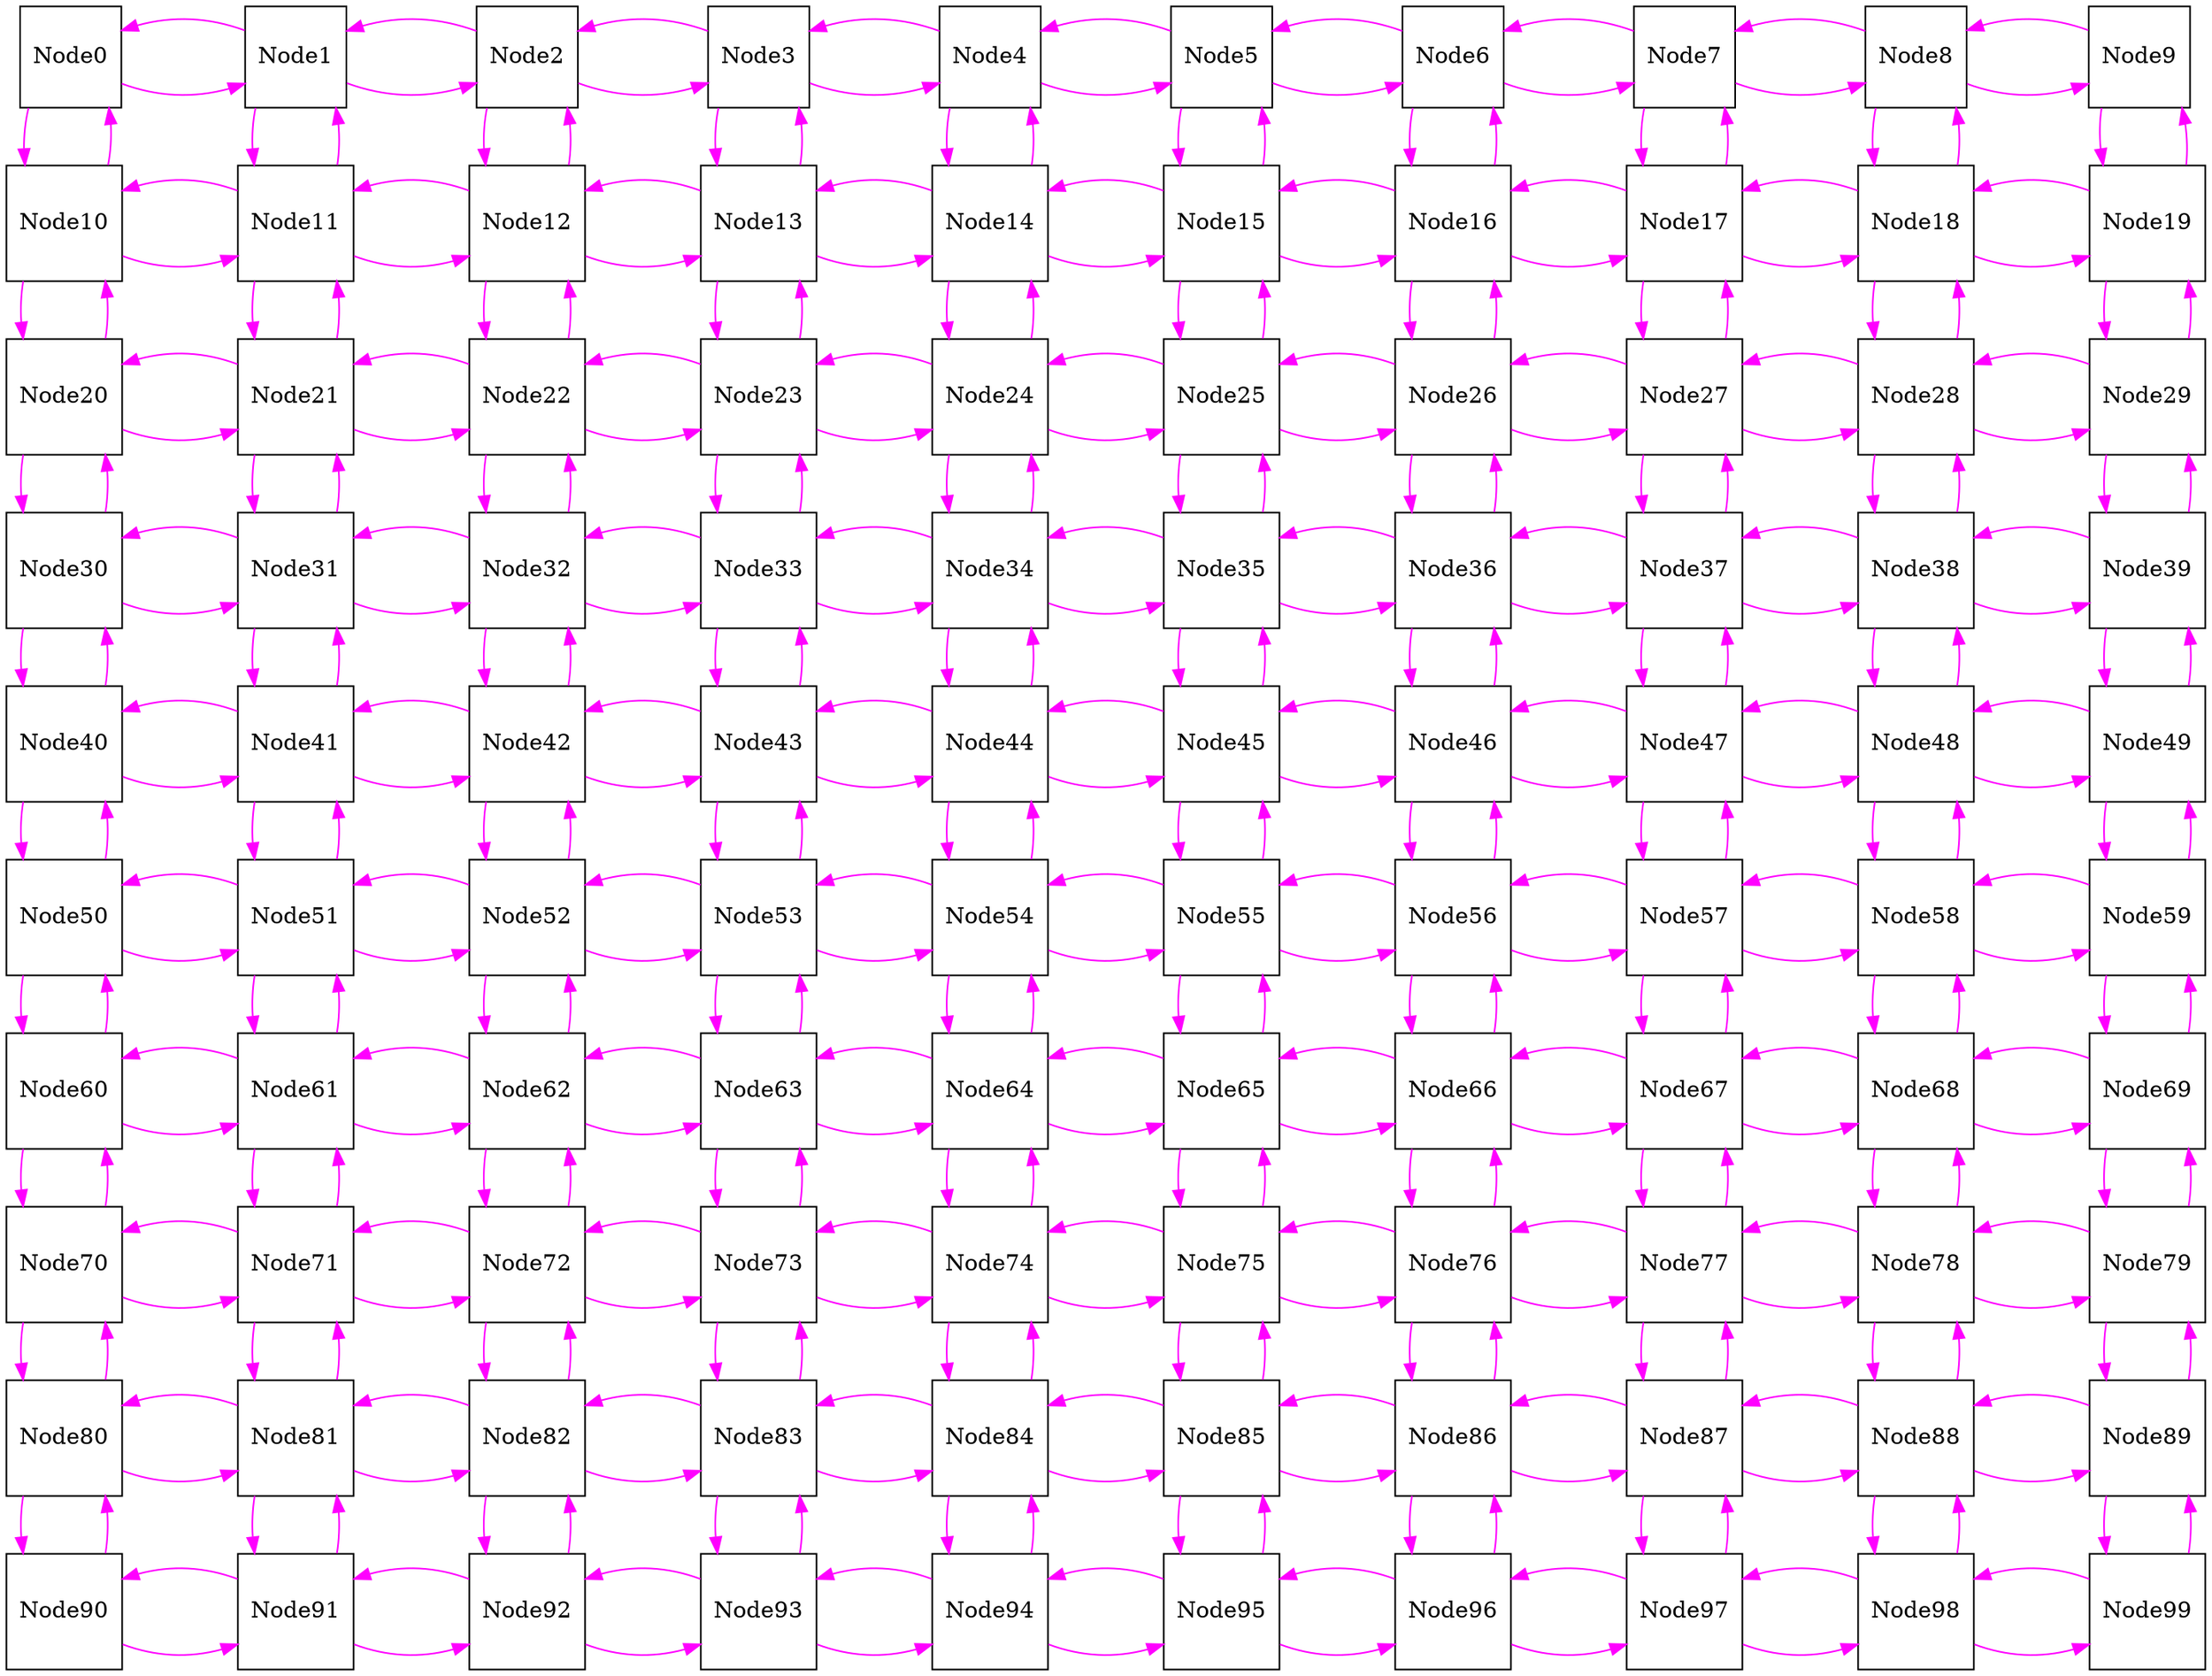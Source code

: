 Digraph G {
	splines=spline;

nodesep = 1
node [ shape = square, width = 0.7 ];

{ rank = same; Node0; Node1; Node2; Node3; Node4; Node5; Node6; Node7; Node8; Node9; }
{ rank = same; Node10; Node11; Node12; Node13; Node14; Node15; Node16; Node17; Node18; Node19; }
{ rank = same; Node20; Node21; Node22; Node23; Node24; Node25; Node26; Node27; Node28; Node29; }
{ rank = same; Node30; Node31; Node32; Node33; Node34; Node35; Node36; Node37; Node38; Node39; }
{ rank = same; Node40; Node41; Node42; Node43; Node44; Node45; Node46; Node47; Node48; Node49; }
{ rank = same; Node50; Node51; Node52; Node53; Node54; Node55; Node56; Node57; Node58; Node59; }
{ rank = same; Node60; Node61; Node62; Node63; Node64; Node65; Node66; Node67; Node68; Node69; }
{ rank = same; Node70; Node71; Node72; Node73; Node74; Node75; Node76; Node77; Node78; Node79; }
{ rank = same; Node80; Node81; Node82; Node83; Node84; Node85; Node86; Node87; Node88; Node89; }
{ rank = same; Node90; Node91; Node92; Node93; Node94; Node95; Node96; Node97; Node98; Node99; }



//DHLS version: 0.1.1" [shape = "none" pos = "20,20!"]
"Node0" [type = "Router", bbID= 1, ID= 0, in = "in0:32 in1:32 in2:32 ", out = "out0:32 out1:32 out2:32 ", NSA="VC:1 TYPE_WIDTH:2 FlitPerPacket:32 HFBDepth:4 FIFO_DEPTH:4"];
"Node1" [type = "Router", bbID= 1, ID= 1, in = "in0:32 in1:32 in2:32 in3:32 ", out = "out0:32 out1:32 out2:32 out3:32 ", NSA="VC:1 TYPE_WIDTH:2 FlitPerPacket:32 HFBDepth:4 FIFO_DEPTH:4"];
"Node2" [type = "Router", bbID= 1, ID= 2, in = "in0:32 in1:32 in2:32 in3:32 ", out = "out0:32 out1:32 out2:32 out3:32 ", NSA="VC:1 TYPE_WIDTH:2 FlitPerPacket:32 HFBDepth:4 FIFO_DEPTH:4"];
"Node3" [type = "Router", bbID= 1, ID= 3, in = "in0:32 in1:32 in2:32 in3:32 ", out = "out0:32 out1:32 out2:32 out3:32 ", NSA="VC:1 TYPE_WIDTH:2 FlitPerPacket:32 HFBDepth:4 FIFO_DEPTH:4"];
"Node4" [type = "Router", bbID= 1, ID= 4, in = "in0:32 in1:32 in2:32 in3:32 ", out = "out0:32 out1:32 out2:32 out3:32 ", NSA="VC:1 TYPE_WIDTH:2 FlitPerPacket:32 HFBDepth:4 FIFO_DEPTH:4"];
"Node5" [type = "Router", bbID= 1, ID= 5, in = "in0:32 in1:32 in2:32 in3:32 ", out = "out0:32 out1:32 out2:32 out3:32 ", NSA="VC:1 TYPE_WIDTH:2 FlitPerPacket:32 HFBDepth:4 FIFO_DEPTH:4"];
"Node6" [type = "Router", bbID= 1, ID= 6, in = "in0:32 in1:32 in2:32 in3:32 ", out = "out0:32 out1:32 out2:32 out3:32 ", NSA="VC:1 TYPE_WIDTH:2 FlitPerPacket:32 HFBDepth:4 FIFO_DEPTH:4"];
"Node7" [type = "Router", bbID= 1, ID= 7, in = "in0:32 in1:32 in2:32 in3:32 ", out = "out0:32 out1:32 out2:32 out3:32 ", NSA="VC:1 TYPE_WIDTH:2 FlitPerPacket:32 HFBDepth:4 FIFO_DEPTH:4"];
"Node8" [type = "Router", bbID= 1, ID= 8, in = "in0:32 in1:32 in2:32 in3:32 ", out = "out0:32 out1:32 out2:32 out3:32 ", NSA="VC:1 TYPE_WIDTH:2 FlitPerPacket:32 HFBDepth:4 FIFO_DEPTH:4"];
"Node9" [type = "Router", bbID= 1, ID= 9, in = "in0:32 in1:32 in2:32 ", out = "out0:32 out1:32 out2:32 ", NSA="VC:1 TYPE_WIDTH:2 FlitPerPacket:32 HFBDepth:4 FIFO_DEPTH:4"];
"Node10" [type = "Router", bbID= 1, ID= 10, in = "in0:32 in1:32 in2:32 in3:32 ", out = "out0:32 out1:32 out2:32 out3:32 ", NSA="VC:1 TYPE_WIDTH:2 FlitPerPacket:32 HFBDepth:4 FIFO_DEPTH:4"];
"Node11" [type = "Router", bbID= 1, ID= 11, in = "in0:32 in1:32 in2:32 in3:32 in4:32 ", out = "out0:32 out1:32 out2:32 out3:32 out4:32 ", NSA="VC:1 TYPE_WIDTH:2 FlitPerPacket:32 HFBDepth:4 FIFO_DEPTH:4"];
"Node12" [type = "Router", bbID= 1, ID= 12, in = "in0:32 in1:32 in2:32 in3:32 in4:32 ", out = "out0:32 out1:32 out2:32 out3:32 out4:32 ", NSA="VC:1 TYPE_WIDTH:2 FlitPerPacket:32 HFBDepth:4 FIFO_DEPTH:4"];
"Node13" [type = "Router", bbID= 1, ID= 13, in = "in0:32 in1:32 in2:32 in3:32 in4:32 ", out = "out0:32 out1:32 out2:32 out3:32 out4:32 ", NSA="VC:1 TYPE_WIDTH:2 FlitPerPacket:32 HFBDepth:4 FIFO_DEPTH:4"];
"Node14" [type = "Router", bbID= 1, ID= 14, in = "in0:32 in1:32 in2:32 in3:32 in4:32 ", out = "out0:32 out1:32 out2:32 out3:32 out4:32 ", NSA="VC:1 TYPE_WIDTH:2 FlitPerPacket:32 HFBDepth:4 FIFO_DEPTH:4"];
"Node15" [type = "Router", bbID= 1, ID= 15, in = "in0:32 in1:32 in2:32 in3:32 in4:32 ", out = "out0:32 out1:32 out2:32 out3:32 out4:32 ", NSA="VC:1 TYPE_WIDTH:2 FlitPerPacket:32 HFBDepth:4 FIFO_DEPTH:4"];
"Node16" [type = "Router", bbID= 1, ID= 16, in = "in0:32 in1:32 in2:32 in3:32 in4:32 ", out = "out0:32 out1:32 out2:32 out3:32 out4:32 ", NSA="VC:1 TYPE_WIDTH:2 FlitPerPacket:32 HFBDepth:4 FIFO_DEPTH:4"];
"Node17" [type = "Router", bbID= 1, ID= 17, in = "in0:32 in1:32 in2:32 in3:32 in4:32 ", out = "out0:32 out1:32 out2:32 out3:32 out4:32 ", NSA="VC:1 TYPE_WIDTH:2 FlitPerPacket:32 HFBDepth:4 FIFO_DEPTH:4"];
"Node18" [type = "Router", bbID= 1, ID= 18, in = "in0:32 in1:32 in2:32 in3:32 in4:32 ", out = "out0:32 out1:32 out2:32 out3:32 out4:32 ", NSA="VC:1 TYPE_WIDTH:2 FlitPerPacket:32 HFBDepth:4 FIFO_DEPTH:4"];
"Node19" [type = "Router", bbID= 1, ID= 19, in = "in0:32 in1:32 in2:32 in3:32 ", out = "out0:32 out1:32 out2:32 out3:32 ", NSA="VC:1 TYPE_WIDTH:2 FlitPerPacket:32 HFBDepth:4 FIFO_DEPTH:4"];
"Node20" [type = "Router", bbID= 1, ID= 20, in = "in0:32 in1:32 in2:32 in3:32 ", out = "out0:32 out1:32 out2:32 out3:32 ", NSA="VC:1 TYPE_WIDTH:2 FlitPerPacket:32 HFBDepth:4 FIFO_DEPTH:4"];
"Node21" [type = "Router", bbID= 1, ID= 21, in = "in0:32 in1:32 in2:32 in3:32 in4:32 ", out = "out0:32 out1:32 out2:32 out3:32 out4:32 ", NSA="VC:1 TYPE_WIDTH:2 FlitPerPacket:32 HFBDepth:4 FIFO_DEPTH:4"];
"Node22" [type = "Router", bbID= 1, ID= 22, in = "in0:32 in1:32 in2:32 in3:32 in4:32 ", out = "out0:32 out1:32 out2:32 out3:32 out4:32 ", NSA="VC:1 TYPE_WIDTH:2 FlitPerPacket:32 HFBDepth:4 FIFO_DEPTH:4"];
"Node23" [type = "Router", bbID= 1, ID= 23, in = "in0:32 in1:32 in2:32 in3:32 in4:32 ", out = "out0:32 out1:32 out2:32 out3:32 out4:32 ", NSA="VC:1 TYPE_WIDTH:2 FlitPerPacket:32 HFBDepth:4 FIFO_DEPTH:4"];
"Node24" [type = "Router", bbID= 1, ID= 24, in = "in0:32 in1:32 in2:32 in3:32 in4:32 ", out = "out0:32 out1:32 out2:32 out3:32 out4:32 ", NSA="VC:1 TYPE_WIDTH:2 FlitPerPacket:32 HFBDepth:4 FIFO_DEPTH:4"];
"Node25" [type = "Router", bbID= 1, ID= 25, in = "in0:32 in1:32 in2:32 in3:32 in4:32 ", out = "out0:32 out1:32 out2:32 out3:32 out4:32 ", NSA="VC:1 TYPE_WIDTH:2 FlitPerPacket:32 HFBDepth:4 FIFO_DEPTH:4"];
"Node26" [type = "Router", bbID= 1, ID= 26, in = "in0:32 in1:32 in2:32 in3:32 in4:32 ", out = "out0:32 out1:32 out2:32 out3:32 out4:32 ", NSA="VC:1 TYPE_WIDTH:2 FlitPerPacket:32 HFBDepth:4 FIFO_DEPTH:4"];
"Node27" [type = "Router", bbID= 1, ID= 27, in = "in0:32 in1:32 in2:32 in3:32 in4:32 ", out = "out0:32 out1:32 out2:32 out3:32 out4:32 ", NSA="VC:1 TYPE_WIDTH:2 FlitPerPacket:32 HFBDepth:4 FIFO_DEPTH:4"];
"Node28" [type = "Router", bbID= 1, ID= 28, in = "in0:32 in1:32 in2:32 in3:32 in4:32 ", out = "out0:32 out1:32 out2:32 out3:32 out4:32 ", NSA="VC:1 TYPE_WIDTH:2 FlitPerPacket:32 HFBDepth:4 FIFO_DEPTH:4"];
"Node29" [type = "Router", bbID= 1, ID= 29, in = "in0:32 in1:32 in2:32 in3:32 ", out = "out0:32 out1:32 out2:32 out3:32 ", NSA="VC:1 TYPE_WIDTH:2 FlitPerPacket:32 HFBDepth:4 FIFO_DEPTH:4"];
"Node30" [type = "Router", bbID= 1, ID= 30, in = "in0:32 in1:32 in2:32 in3:32 ", out = "out0:32 out1:32 out2:32 out3:32 ", NSA="VC:1 TYPE_WIDTH:2 FlitPerPacket:32 HFBDepth:4 FIFO_DEPTH:4"];
"Node31" [type = "Router", bbID= 1, ID= 31, in = "in0:32 in1:32 in2:32 in3:32 in4:32 ", out = "out0:32 out1:32 out2:32 out3:32 out4:32 ", NSA="VC:1 TYPE_WIDTH:2 FlitPerPacket:32 HFBDepth:4 FIFO_DEPTH:4"];
"Node32" [type = "Router", bbID= 1, ID= 32, in = "in0:32 in1:32 in2:32 in3:32 in4:32 ", out = "out0:32 out1:32 out2:32 out3:32 out4:32 ", NSA="VC:1 TYPE_WIDTH:2 FlitPerPacket:32 HFBDepth:4 FIFO_DEPTH:4"];
"Node33" [type = "Router", bbID= 1, ID= 33, in = "in0:32 in1:32 in2:32 in3:32 in4:32 ", out = "out0:32 out1:32 out2:32 out3:32 out4:32 ", NSA="VC:1 TYPE_WIDTH:2 FlitPerPacket:32 HFBDepth:4 FIFO_DEPTH:4"];
"Node34" [type = "Router", bbID= 1, ID= 34, in = "in0:32 in1:32 in2:32 in3:32 in4:32 ", out = "out0:32 out1:32 out2:32 out3:32 out4:32 ", NSA="VC:1 TYPE_WIDTH:2 FlitPerPacket:32 HFBDepth:4 FIFO_DEPTH:4"];
"Node35" [type = "Router", bbID= 1, ID= 35, in = "in0:32 in1:32 in2:32 in3:32 in4:32 ", out = "out0:32 out1:32 out2:32 out3:32 out4:32 ", NSA="VC:1 TYPE_WIDTH:2 FlitPerPacket:32 HFBDepth:4 FIFO_DEPTH:4"];
"Node36" [type = "Router", bbID= 1, ID= 36, in = "in0:32 in1:32 in2:32 in3:32 in4:32 ", out = "out0:32 out1:32 out2:32 out3:32 out4:32 ", NSA="VC:1 TYPE_WIDTH:2 FlitPerPacket:32 HFBDepth:4 FIFO_DEPTH:4"];
"Node37" [type = "Router", bbID= 1, ID= 37, in = "in0:32 in1:32 in2:32 in3:32 in4:32 ", out = "out0:32 out1:32 out2:32 out3:32 out4:32 ", NSA="VC:1 TYPE_WIDTH:2 FlitPerPacket:32 HFBDepth:4 FIFO_DEPTH:4"];
"Node38" [type = "Router", bbID= 1, ID= 38, in = "in0:32 in1:32 in2:32 in3:32 in4:32 ", out = "out0:32 out1:32 out2:32 out3:32 out4:32 ", NSA="VC:1 TYPE_WIDTH:2 FlitPerPacket:32 HFBDepth:4 FIFO_DEPTH:4"];
"Node39" [type = "Router", bbID= 1, ID= 39, in = "in0:32 in1:32 in2:32 in3:32 ", out = "out0:32 out1:32 out2:32 out3:32 ", NSA="VC:1 TYPE_WIDTH:2 FlitPerPacket:32 HFBDepth:4 FIFO_DEPTH:4"];
"Node40" [type = "Router", bbID= 1, ID= 40, in = "in0:32 in1:32 in2:32 in3:32 ", out = "out0:32 out1:32 out2:32 out3:32 ", NSA="VC:1 TYPE_WIDTH:2 FlitPerPacket:32 HFBDepth:4 FIFO_DEPTH:4"];
"Node41" [type = "Router", bbID= 1, ID= 41, in = "in0:32 in1:32 in2:32 in3:32 in4:32 ", out = "out0:32 out1:32 out2:32 out3:32 out4:32 ", NSA="VC:1 TYPE_WIDTH:2 FlitPerPacket:32 HFBDepth:4 FIFO_DEPTH:4"];
"Node42" [type = "Router", bbID= 1, ID= 42, in = "in0:32 in1:32 in2:32 in3:32 in4:32 ", out = "out0:32 out1:32 out2:32 out3:32 out4:32 ", NSA="VC:1 TYPE_WIDTH:2 FlitPerPacket:32 HFBDepth:4 FIFO_DEPTH:4"];
"Node43" [type = "Router", bbID= 1, ID= 43, in = "in0:32 in1:32 in2:32 in3:32 in4:32 ", out = "out0:32 out1:32 out2:32 out3:32 out4:32 ", NSA="VC:1 TYPE_WIDTH:2 FlitPerPacket:32 HFBDepth:4 FIFO_DEPTH:4"];
"Node44" [type = "Router", bbID= 1, ID= 44, in = "in0:32 in1:32 in2:32 in3:32 in4:32 ", out = "out0:32 out1:32 out2:32 out3:32 out4:32 ", NSA="VC:1 TYPE_WIDTH:2 FlitPerPacket:32 HFBDepth:4 FIFO_DEPTH:4"];
"Node45" [type = "Router", bbID= 1, ID= 45, in = "in0:32 in1:32 in2:32 in3:32 in4:32 ", out = "out0:32 out1:32 out2:32 out3:32 out4:32 ", NSA="VC:1 TYPE_WIDTH:2 FlitPerPacket:32 HFBDepth:4 FIFO_DEPTH:4"];
"Node46" [type = "Router", bbID= 1, ID= 46, in = "in0:32 in1:32 in2:32 in3:32 in4:32 ", out = "out0:32 out1:32 out2:32 out3:32 out4:32 ", NSA="VC:1 TYPE_WIDTH:2 FlitPerPacket:32 HFBDepth:4 FIFO_DEPTH:4"];
"Node47" [type = "Router", bbID= 1, ID= 47, in = "in0:32 in1:32 in2:32 in3:32 in4:32 ", out = "out0:32 out1:32 out2:32 out3:32 out4:32 ", NSA="VC:1 TYPE_WIDTH:2 FlitPerPacket:32 HFBDepth:4 FIFO_DEPTH:4"];
"Node48" [type = "Router", bbID= 1, ID= 48, in = "in0:32 in1:32 in2:32 in3:32 in4:32 ", out = "out0:32 out1:32 out2:32 out3:32 out4:32 ", NSA="VC:1 TYPE_WIDTH:2 FlitPerPacket:32 HFBDepth:4 FIFO_DEPTH:4"];
"Node49" [type = "Router", bbID= 1, ID= 49, in = "in0:32 in1:32 in2:32 in3:32 ", out = "out0:32 out1:32 out2:32 out3:32 ", NSA="VC:1 TYPE_WIDTH:2 FlitPerPacket:32 HFBDepth:4 FIFO_DEPTH:4"];
"Node50" [type = "Router", bbID= 1, ID= 50, in = "in0:32 in1:32 in2:32 in3:32 ", out = "out0:32 out1:32 out2:32 out3:32 ", NSA="VC:1 TYPE_WIDTH:2 FlitPerPacket:32 HFBDepth:4 FIFO_DEPTH:4"];
"Node51" [type = "Router", bbID= 1, ID= 51, in = "in0:32 in1:32 in2:32 in3:32 in4:32 ", out = "out0:32 out1:32 out2:32 out3:32 out4:32 ", NSA="VC:1 TYPE_WIDTH:2 FlitPerPacket:32 HFBDepth:4 FIFO_DEPTH:4"];
"Node52" [type = "Router", bbID= 1, ID= 52, in = "in0:32 in1:32 in2:32 in3:32 in4:32 ", out = "out0:32 out1:32 out2:32 out3:32 out4:32 ", NSA="VC:1 TYPE_WIDTH:2 FlitPerPacket:32 HFBDepth:4 FIFO_DEPTH:4"];
"Node53" [type = "Router", bbID= 1, ID= 53, in = "in0:32 in1:32 in2:32 in3:32 in4:32 ", out = "out0:32 out1:32 out2:32 out3:32 out4:32 ", NSA="VC:1 TYPE_WIDTH:2 FlitPerPacket:32 HFBDepth:4 FIFO_DEPTH:4"];
"Node54" [type = "Router", bbID= 1, ID= 54, in = "in0:32 in1:32 in2:32 in3:32 in4:32 ", out = "out0:32 out1:32 out2:32 out3:32 out4:32 ", NSA="VC:1 TYPE_WIDTH:2 FlitPerPacket:32 HFBDepth:4 FIFO_DEPTH:4"];
"Node55" [type = "Router", bbID= 1, ID= 55, in = "in0:32 in1:32 in2:32 in3:32 in4:32 ", out = "out0:32 out1:32 out2:32 out3:32 out4:32 ", NSA="VC:1 TYPE_WIDTH:2 FlitPerPacket:32 HFBDepth:4 FIFO_DEPTH:4"];
"Node56" [type = "Router", bbID= 1, ID= 56, in = "in0:32 in1:32 in2:32 in3:32 in4:32 ", out = "out0:32 out1:32 out2:32 out3:32 out4:32 ", NSA="VC:1 TYPE_WIDTH:2 FlitPerPacket:32 HFBDepth:4 FIFO_DEPTH:4"];
"Node57" [type = "Router", bbID= 1, ID= 57, in = "in0:32 in1:32 in2:32 in3:32 in4:32 ", out = "out0:32 out1:32 out2:32 out3:32 out4:32 ", NSA="VC:1 TYPE_WIDTH:2 FlitPerPacket:32 HFBDepth:4 FIFO_DEPTH:4"];
"Node58" [type = "Router", bbID= 1, ID= 58, in = "in0:32 in1:32 in2:32 in3:32 in4:32 ", out = "out0:32 out1:32 out2:32 out3:32 out4:32 ", NSA="VC:1 TYPE_WIDTH:2 FlitPerPacket:32 HFBDepth:4 FIFO_DEPTH:4"];
"Node59" [type = "Router", bbID= 1, ID= 59, in = "in0:32 in1:32 in2:32 in3:32 ", out = "out0:32 out1:32 out2:32 out3:32 ", NSA="VC:1 TYPE_WIDTH:2 FlitPerPacket:32 HFBDepth:4 FIFO_DEPTH:4"];
"Node60" [type = "Router", bbID= 1, ID= 60, in = "in0:32 in1:32 in2:32 in3:32 ", out = "out0:32 out1:32 out2:32 out3:32 ", NSA="VC:1 TYPE_WIDTH:2 FlitPerPacket:32 HFBDepth:4 FIFO_DEPTH:4"];
"Node61" [type = "Router", bbID= 1, ID= 61, in = "in0:32 in1:32 in2:32 in3:32 in4:32 ", out = "out0:32 out1:32 out2:32 out3:32 out4:32 ", NSA="VC:1 TYPE_WIDTH:2 FlitPerPacket:32 HFBDepth:4 FIFO_DEPTH:4"];
"Node62" [type = "Router", bbID= 1, ID= 62, in = "in0:32 in1:32 in2:32 in3:32 in4:32 ", out = "out0:32 out1:32 out2:32 out3:32 out4:32 ", NSA="VC:1 TYPE_WIDTH:2 FlitPerPacket:32 HFBDepth:4 FIFO_DEPTH:4"];
"Node63" [type = "Router", bbID= 1, ID= 63, in = "in0:32 in1:32 in2:32 in3:32 in4:32 ", out = "out0:32 out1:32 out2:32 out3:32 out4:32 ", NSA="VC:1 TYPE_WIDTH:2 FlitPerPacket:32 HFBDepth:4 FIFO_DEPTH:4"];
"Node64" [type = "Router", bbID= 1, ID= 64, in = "in0:32 in1:32 in2:32 in3:32 in4:32 ", out = "out0:32 out1:32 out2:32 out3:32 out4:32 ", NSA="VC:1 TYPE_WIDTH:2 FlitPerPacket:32 HFBDepth:4 FIFO_DEPTH:4"];
"Node65" [type = "Router", bbID= 1, ID= 65, in = "in0:32 in1:32 in2:32 in3:32 in4:32 ", out = "out0:32 out1:32 out2:32 out3:32 out4:32 ", NSA="VC:1 TYPE_WIDTH:2 FlitPerPacket:32 HFBDepth:4 FIFO_DEPTH:4"];
"Node66" [type = "Router", bbID= 1, ID= 66, in = "in0:32 in1:32 in2:32 in3:32 in4:32 ", out = "out0:32 out1:32 out2:32 out3:32 out4:32 ", NSA="VC:1 TYPE_WIDTH:2 FlitPerPacket:32 HFBDepth:4 FIFO_DEPTH:4"];
"Node67" [type = "Router", bbID= 1, ID= 67, in = "in0:32 in1:32 in2:32 in3:32 in4:32 ", out = "out0:32 out1:32 out2:32 out3:32 out4:32 ", NSA="VC:1 TYPE_WIDTH:2 FlitPerPacket:32 HFBDepth:4 FIFO_DEPTH:4"];
"Node68" [type = "Router", bbID= 1, ID= 68, in = "in0:32 in1:32 in2:32 in3:32 in4:32 ", out = "out0:32 out1:32 out2:32 out3:32 out4:32 ", NSA="VC:1 TYPE_WIDTH:2 FlitPerPacket:32 HFBDepth:4 FIFO_DEPTH:4"];
"Node69" [type = "Router", bbID= 1, ID= 69, in = "in0:32 in1:32 in2:32 in3:32 ", out = "out0:32 out1:32 out2:32 out3:32 ", NSA="VC:1 TYPE_WIDTH:2 FlitPerPacket:32 HFBDepth:4 FIFO_DEPTH:4"];
"Node70" [type = "Router", bbID= 1, ID= 70, in = "in0:32 in1:32 in2:32 in3:32 ", out = "out0:32 out1:32 out2:32 out3:32 ", NSA="VC:1 TYPE_WIDTH:2 FlitPerPacket:32 HFBDepth:4 FIFO_DEPTH:4"];
"Node71" [type = "Router", bbID= 1, ID= 71, in = "in0:32 in1:32 in2:32 in3:32 in4:32 ", out = "out0:32 out1:32 out2:32 out3:32 out4:32 ", NSA="VC:1 TYPE_WIDTH:2 FlitPerPacket:32 HFBDepth:4 FIFO_DEPTH:4"];
"Node72" [type = "Router", bbID= 1, ID= 72, in = "in0:32 in1:32 in2:32 in3:32 in4:32 ", out = "out0:32 out1:32 out2:32 out3:32 out4:32 ", NSA="VC:1 TYPE_WIDTH:2 FlitPerPacket:32 HFBDepth:4 FIFO_DEPTH:4"];
"Node73" [type = "Router", bbID= 1, ID= 73, in = "in0:32 in1:32 in2:32 in3:32 in4:32 ", out = "out0:32 out1:32 out2:32 out3:32 out4:32 ", NSA="VC:1 TYPE_WIDTH:2 FlitPerPacket:32 HFBDepth:4 FIFO_DEPTH:4"];
"Node74" [type = "Router", bbID= 1, ID= 74, in = "in0:32 in1:32 in2:32 in3:32 in4:32 ", out = "out0:32 out1:32 out2:32 out3:32 out4:32 ", NSA="VC:1 TYPE_WIDTH:2 FlitPerPacket:32 HFBDepth:4 FIFO_DEPTH:4"];
"Node75" [type = "Router", bbID= 1, ID= 75, in = "in0:32 in1:32 in2:32 in3:32 in4:32 ", out = "out0:32 out1:32 out2:32 out3:32 out4:32 ", NSA="VC:1 TYPE_WIDTH:2 FlitPerPacket:32 HFBDepth:4 FIFO_DEPTH:4"];
"Node76" [type = "Router", bbID= 1, ID= 76, in = "in0:32 in1:32 in2:32 in3:32 in4:32 ", out = "out0:32 out1:32 out2:32 out3:32 out4:32 ", NSA="VC:1 TYPE_WIDTH:2 FlitPerPacket:32 HFBDepth:4 FIFO_DEPTH:4"];
"Node77" [type = "Router", bbID= 1, ID= 77, in = "in0:32 in1:32 in2:32 in3:32 in4:32 ", out = "out0:32 out1:32 out2:32 out3:32 out4:32 ", NSA="VC:1 TYPE_WIDTH:2 FlitPerPacket:32 HFBDepth:4 FIFO_DEPTH:4"];
"Node78" [type = "Router", bbID= 1, ID= 78, in = "in0:32 in1:32 in2:32 in3:32 in4:32 ", out = "out0:32 out1:32 out2:32 out3:32 out4:32 ", NSA="VC:1 TYPE_WIDTH:2 FlitPerPacket:32 HFBDepth:4 FIFO_DEPTH:4"];
"Node79" [type = "Router", bbID= 1, ID= 79, in = "in0:32 in1:32 in2:32 in3:32 ", out = "out0:32 out1:32 out2:32 out3:32 ", NSA="VC:1 TYPE_WIDTH:2 FlitPerPacket:32 HFBDepth:4 FIFO_DEPTH:4"];
"Node80" [type = "Router", bbID= 1, ID= 80, in = "in0:32 in1:32 in2:32 in3:32 ", out = "out0:32 out1:32 out2:32 out3:32 ", NSA="VC:1 TYPE_WIDTH:2 FlitPerPacket:32 HFBDepth:4 FIFO_DEPTH:4"];
"Node81" [type = "Router", bbID= 1, ID= 81, in = "in0:32 in1:32 in2:32 in3:32 in4:32 ", out = "out0:32 out1:32 out2:32 out3:32 out4:32 ", NSA="VC:1 TYPE_WIDTH:2 FlitPerPacket:32 HFBDepth:4 FIFO_DEPTH:4"];
"Node82" [type = "Router", bbID= 1, ID= 82, in = "in0:32 in1:32 in2:32 in3:32 in4:32 ", out = "out0:32 out1:32 out2:32 out3:32 out4:32 ", NSA="VC:1 TYPE_WIDTH:2 FlitPerPacket:32 HFBDepth:4 FIFO_DEPTH:4"];
"Node83" [type = "Router", bbID= 1, ID= 83, in = "in0:32 in1:32 in2:32 in3:32 in4:32 ", out = "out0:32 out1:32 out2:32 out3:32 out4:32 ", NSA="VC:1 TYPE_WIDTH:2 FlitPerPacket:32 HFBDepth:4 FIFO_DEPTH:4"];
"Node84" [type = "Router", bbID= 1, ID= 84, in = "in0:32 in1:32 in2:32 in3:32 in4:32 ", out = "out0:32 out1:32 out2:32 out3:32 out4:32 ", NSA="VC:1 TYPE_WIDTH:2 FlitPerPacket:32 HFBDepth:4 FIFO_DEPTH:4"];
"Node85" [type = "Router", bbID= 1, ID= 85, in = "in0:32 in1:32 in2:32 in3:32 in4:32 ", out = "out0:32 out1:32 out2:32 out3:32 out4:32 ", NSA="VC:1 TYPE_WIDTH:2 FlitPerPacket:32 HFBDepth:4 FIFO_DEPTH:4"];
"Node86" [type = "Router", bbID= 1, ID= 86, in = "in0:32 in1:32 in2:32 in3:32 in4:32 ", out = "out0:32 out1:32 out2:32 out3:32 out4:32 ", NSA="VC:1 TYPE_WIDTH:2 FlitPerPacket:32 HFBDepth:4 FIFO_DEPTH:4"];
"Node87" [type = "Router", bbID= 1, ID= 87, in = "in0:32 in1:32 in2:32 in3:32 in4:32 ", out = "out0:32 out1:32 out2:32 out3:32 out4:32 ", NSA="VC:1 TYPE_WIDTH:2 FlitPerPacket:32 HFBDepth:4 FIFO_DEPTH:4"];
"Node88" [type = "Router", bbID= 1, ID= 88, in = "in0:32 in1:32 in2:32 in3:32 in4:32 ", out = "out0:32 out1:32 out2:32 out3:32 out4:32 ", NSA="VC:1 TYPE_WIDTH:2 FlitPerPacket:32 HFBDepth:4 FIFO_DEPTH:4"];
"Node89" [type = "Router", bbID= 1, ID= 89, in = "in0:32 in1:32 in2:32 in3:32 ", out = "out0:32 out1:32 out2:32 out3:32 ", NSA="VC:1 TYPE_WIDTH:2 FlitPerPacket:32 HFBDepth:4 FIFO_DEPTH:4"];
"Node90" [type = "Router", bbID= 1, ID= 90, in = "in0:32 in1:32 in2:32 ", out = "out0:32 out1:32 out2:32 ", NSA="VC:1 TYPE_WIDTH:2 FlitPerPacket:32 HFBDepth:4 FIFO_DEPTH:4"];
"Node91" [type = "Router", bbID= 1, ID= 91, in = "in0:32 in1:32 in2:32 in3:32 ", out = "out0:32 out1:32 out2:32 out3:32 ", NSA="VC:1 TYPE_WIDTH:2 FlitPerPacket:32 HFBDepth:4 FIFO_DEPTH:4"];
"Node92" [type = "Router", bbID= 1, ID= 92, in = "in0:32 in1:32 in2:32 in3:32 ", out = "out0:32 out1:32 out2:32 out3:32 ", NSA="VC:1 TYPE_WIDTH:2 FlitPerPacket:32 HFBDepth:4 FIFO_DEPTH:4"];
"Node93" [type = "Router", bbID= 1, ID= 93, in = "in0:32 in1:32 in2:32 in3:32 ", out = "out0:32 out1:32 out2:32 out3:32 ", NSA="VC:1 TYPE_WIDTH:2 FlitPerPacket:32 HFBDepth:4 FIFO_DEPTH:4"];
"Node94" [type = "Router", bbID= 1, ID= 94, in = "in0:32 in1:32 in2:32 in3:32 ", out = "out0:32 out1:32 out2:32 out3:32 ", NSA="VC:1 TYPE_WIDTH:2 FlitPerPacket:32 HFBDepth:4 FIFO_DEPTH:4"];
"Node95" [type = "Router", bbID= 1, ID= 95, in = "in0:32 in1:32 in2:32 in3:32 ", out = "out0:32 out1:32 out2:32 out3:32 ", NSA="VC:1 TYPE_WIDTH:2 FlitPerPacket:32 HFBDepth:4 FIFO_DEPTH:4"];
"Node96" [type = "Router", bbID= 1, ID= 96, in = "in0:32 in1:32 in2:32 in3:32 ", out = "out0:32 out1:32 out2:32 out3:32 ", NSA="VC:1 TYPE_WIDTH:2 FlitPerPacket:32 HFBDepth:4 FIFO_DEPTH:4"];
"Node97" [type = "Router", bbID= 1, ID= 97, in = "in0:32 in1:32 in2:32 in3:32 ", out = "out0:32 out1:32 out2:32 out3:32 ", NSA="VC:1 TYPE_WIDTH:2 FlitPerPacket:32 HFBDepth:4 FIFO_DEPTH:4"];
"Node98" [type = "Router", bbID= 1, ID= 98, in = "in0:32 in1:32 in2:32 in3:32 ", out = "out0:32 out1:32 out2:32 out3:32 ", NSA="VC:1 TYPE_WIDTH:2 FlitPerPacket:32 HFBDepth:4 FIFO_DEPTH:4"];
"Node99" [type = "Router", bbID= 1, ID= 99, in = "in0:32 in1:32 in2:32 ", out = "out0:32 out1:32 out2:32 ", NSA="VC:1 TYPE_WIDTH:2 FlitPerPacket:32 HFBDepth:4 FIFO_DEPTH:4"];



subgraph cluster_0 {
		label = "block1";
"Node0" ->  "Node1" [color = "magenta", from = "out1", to = "in1", Router = true];
"Node0" ->  "Node10" [color = "magenta", from = "out2", to = "in1", Router = true];

"Node1" ->  "Node2" [color = "magenta", from = "out2", to = "in1", Router = true];
"Node1" ->  "Node0" [color = "magenta", from = "out1", to = "in1", Router = true];
"Node1" ->  "Node11" [color = "magenta", from = "out3", to = "in4", Router = true];

"Node2" ->  "Node1" [color = "magenta", from = "out1", to = "in2", Router = true];
"Node2" ->  "Node3" [color = "magenta", from = "out2", to = "in1", Router = true];
"Node2" ->  "Node12" [color = "magenta", from = "out3", to = "in4", Router = true];

"Node3" ->  "Node2" [color = "magenta", from = "out1", to = "in2", Router = true];
"Node3" ->  "Node4" [color = "magenta", from = "out2", to = "in1", Router = true];
"Node3" ->  "Node13" [color = "magenta", from = "out3", to = "in4", Router = true];

"Node4" ->  "Node3" [color = "magenta", from = "out1", to = "in2", Router = true];
"Node4" ->  "Node5" [color = "magenta", from = "out2", to = "in1", Router = true];
"Node4" ->  "Node14" [color = "magenta", from = "out3", to = "in4", Router = true];

"Node5" ->  "Node4" [color = "magenta", from = "out1", to = "in2", Router = true];
"Node5" ->  "Node6" [color = "magenta", from = "out2", to = "in1", Router = true];
"Node5" ->  "Node15" [color = "magenta", from = "out3", to = "in4", Router = true];

"Node6" ->  "Node5" [color = "magenta", from = "out1", to = "in2", Router = true];
"Node6" ->  "Node7" [color = "magenta", from = "out2", to = "in1", Router = true];
"Node6" ->  "Node16" [color = "magenta", from = "out3", to = "in4", Router = true];

"Node7" ->  "Node6" [color = "magenta", from = "out1", to = "in2", Router = true];
"Node7" ->  "Node8" [color = "magenta", from = "out2", to = "in1", Router = true];
"Node7" ->  "Node17" [color = "magenta", from = "out3", to = "in4", Router = true];

"Node8" ->  "Node7" [color = "magenta", from = "out1", to = "in2", Router = true];
"Node8" ->  "Node9" [color = "magenta", from = "out2", to = "in1", Router = true];
"Node8" ->  "Node18" [color = "magenta", from = "out3", to = "in4", Router = true];

"Node9" ->  "Node8" [color = "magenta", from = "out1", to = "in2", Router = true];
"Node9" ->  "Node19" [color = "magenta", from = "out2", to = "in1", Router = true];

"Node10" ->  "Node20" [color = "magenta", from = "out2", to = "in1", Router = true];
"Node10" ->  "Node0" [color = "magenta", from = "out1", to = "in2", Router = true];
"Node10" ->  "Node11" [color = "magenta", from = "out3", to = "in3", Router = true];

"Node11" ->  "Node12" [color = "magenta", from = "out1", to = "in3", Router = true];
"Node11" ->  "Node21" [color = "magenta", from = "out2", to = "in4", Router = true];
"Node11" ->  "Node1" [color = "magenta", from = "out4", to = "in3", Router = true];
"Node11" ->  "Node10" [color = "magenta", from = "out3", to = "in3", Router = true];

"Node12" ->  "Node11" [color = "magenta", from = "out3", to = "in1", Router = true];
"Node12" ->  "Node13" [color = "magenta", from = "out1", to = "in3", Router = true];
"Node12" ->  "Node22" [color = "magenta", from = "out2", to = "in4", Router = true];
"Node12" ->  "Node2" [color = "magenta", from = "out4", to = "in3", Router = true];

"Node13" ->  "Node12" [color = "magenta", from = "out3", to = "in1", Router = true];
"Node13" ->  "Node14" [color = "magenta", from = "out1", to = "in3", Router = true];
"Node13" ->  "Node23" [color = "magenta", from = "out2", to = "in4", Router = true];
"Node13" ->  "Node3" [color = "magenta", from = "out4", to = "in3", Router = true];

"Node14" ->  "Node13" [color = "magenta", from = "out3", to = "in1", Router = true];
"Node14" ->  "Node15" [color = "magenta", from = "out1", to = "in3", Router = true];
"Node14" ->  "Node24" [color = "magenta", from = "out2", to = "in4", Router = true];
"Node14" ->  "Node4" [color = "magenta", from = "out4", to = "in3", Router = true];

"Node15" ->  "Node14" [color = "magenta", from = "out3", to = "in1", Router = true];
"Node15" ->  "Node16" [color = "magenta", from = "out1", to = "in3", Router = true];
"Node15" ->  "Node25" [color = "magenta", from = "out2", to = "in4", Router = true];
"Node15" ->  "Node5" [color = "magenta", from = "out4", to = "in3", Router = true];

"Node16" ->  "Node15" [color = "magenta", from = "out3", to = "in1", Router = true];
"Node16" ->  "Node17" [color = "magenta", from = "out1", to = "in3", Router = true];
"Node16" ->  "Node26" [color = "magenta", from = "out2", to = "in4", Router = true];
"Node16" ->  "Node6" [color = "magenta", from = "out4", to = "in3", Router = true];

"Node17" ->  "Node16" [color = "magenta", from = "out3", to = "in1", Router = true];
"Node17" ->  "Node18" [color = "magenta", from = "out1", to = "in3", Router = true];
"Node17" ->  "Node27" [color = "magenta", from = "out2", to = "in4", Router = true];
"Node17" ->  "Node7" [color = "magenta", from = "out4", to = "in3", Router = true];

"Node18" ->  "Node17" [color = "magenta", from = "out3", to = "in1", Router = true];
"Node18" ->  "Node28" [color = "magenta", from = "out2", to = "in4", Router = true];
"Node18" ->  "Node19" [color = "magenta", from = "out1", to = "in3", Router = true];
"Node18" ->  "Node8" [color = "magenta", from = "out4", to = "in3", Router = true];

"Node19" ->  "Node29" [color = "magenta", from = "out2", to = "in1", Router = true];
"Node19" ->  "Node9" [color = "magenta", from = "out1", to = "in2", Router = true];
"Node19" ->  "Node18" [color = "magenta", from = "out3", to = "in1", Router = true];

"Node20" ->  "Node10" [color = "magenta", from = "out1", to = "in2", Router = true];
"Node20" ->  "Node30" [color = "magenta", from = "out2", to = "in1", Router = true];
"Node20" ->  "Node21" [color = "magenta", from = "out3", to = "in3", Router = true];

"Node21" ->  "Node22" [color = "magenta", from = "out1", to = "in3", Router = true];
"Node21" ->  "Node11" [color = "magenta", from = "out4", to = "in2", Router = true];
"Node21" ->  "Node31" [color = "magenta", from = "out2", to = "in4", Router = true];
"Node21" ->  "Node20" [color = "magenta", from = "out3", to = "in3", Router = true];

"Node22" ->  "Node21" [color = "magenta", from = "out3", to = "in1", Router = true];
"Node22" ->  "Node23" [color = "magenta", from = "out1", to = "in3", Router = true];
"Node22" ->  "Node12" [color = "magenta", from = "out4", to = "in2", Router = true];
"Node22" ->  "Node32" [color = "magenta", from = "out2", to = "in4", Router = true];

"Node23" ->  "Node22" [color = "magenta", from = "out3", to = "in1", Router = true];
"Node23" ->  "Node24" [color = "magenta", from = "out1", to = "in3", Router = true];
"Node23" ->  "Node13" [color = "magenta", from = "out4", to = "in2", Router = true];
"Node23" ->  "Node33" [color = "magenta", from = "out2", to = "in4", Router = true];

"Node24" ->  "Node23" [color = "magenta", from = "out3", to = "in1", Router = true];
"Node24" ->  "Node25" [color = "magenta", from = "out1", to = "in3", Router = true];
"Node24" ->  "Node14" [color = "magenta", from = "out4", to = "in2", Router = true];
"Node24" ->  "Node34" [color = "magenta", from = "out2", to = "in4", Router = true];

"Node25" ->  "Node24" [color = "magenta", from = "out3", to = "in1", Router = true];
"Node25" ->  "Node26" [color = "magenta", from = "out1", to = "in3", Router = true];
"Node25" ->  "Node15" [color = "magenta", from = "out4", to = "in2", Router = true];
"Node25" ->  "Node35" [color = "magenta", from = "out2", to = "in4", Router = true];

"Node26" ->  "Node25" [color = "magenta", from = "out3", to = "in1", Router = true];
"Node26" ->  "Node27" [color = "magenta", from = "out1", to = "in3", Router = true];
"Node26" ->  "Node16" [color = "magenta", from = "out4", to = "in2", Router = true];
"Node26" ->  "Node36" [color = "magenta", from = "out2", to = "in4", Router = true];

"Node27" ->  "Node26" [color = "magenta", from = "out3", to = "in1", Router = true];
"Node27" ->  "Node28" [color = "magenta", from = "out1", to = "in3", Router = true];
"Node27" ->  "Node17" [color = "magenta", from = "out4", to = "in2", Router = true];
"Node27" ->  "Node37" [color = "magenta", from = "out2", to = "in4", Router = true];

"Node28" ->  "Node27" [color = "magenta", from = "out3", to = "in1", Router = true];
"Node28" ->  "Node18" [color = "magenta", from = "out4", to = "in2", Router = true];
"Node28" ->  "Node38" [color = "magenta", from = "out2", to = "in4", Router = true];
"Node28" ->  "Node29" [color = "magenta", from = "out1", to = "in3", Router = true];

"Node29" ->  "Node19" [color = "magenta", from = "out1", to = "in2", Router = true];
"Node29" ->  "Node39" [color = "magenta", from = "out2", to = "in1", Router = true];
"Node29" ->  "Node28" [color = "magenta", from = "out3", to = "in1", Router = true];

"Node30" ->  "Node20" [color = "magenta", from = "out1", to = "in2", Router = true];
"Node30" ->  "Node40" [color = "magenta", from = "out2", to = "in1", Router = true];
"Node30" ->  "Node31" [color = "magenta", from = "out3", to = "in3", Router = true];

"Node31" ->  "Node32" [color = "magenta", from = "out1", to = "in3", Router = true];
"Node31" ->  "Node21" [color = "magenta", from = "out4", to = "in2", Router = true];
"Node31" ->  "Node41" [color = "magenta", from = "out2", to = "in4", Router = true];
"Node31" ->  "Node30" [color = "magenta", from = "out3", to = "in3", Router = true];

"Node32" ->  "Node31" [color = "magenta", from = "out3", to = "in1", Router = true];
"Node32" ->  "Node33" [color = "magenta", from = "out1", to = "in3", Router = true];
"Node32" ->  "Node22" [color = "magenta", from = "out4", to = "in2", Router = true];
"Node32" ->  "Node42" [color = "magenta", from = "out2", to = "in4", Router = true];

"Node33" ->  "Node32" [color = "magenta", from = "out3", to = "in1", Router = true];
"Node33" ->  "Node34" [color = "magenta", from = "out1", to = "in3", Router = true];
"Node33" ->  "Node23" [color = "magenta", from = "out4", to = "in2", Router = true];
"Node33" ->  "Node43" [color = "magenta", from = "out2", to = "in4", Router = true];

"Node34" ->  "Node33" [color = "magenta", from = "out3", to = "in1", Router = true];
"Node34" ->  "Node35" [color = "magenta", from = "out1", to = "in3", Router = true];
"Node34" ->  "Node24" [color = "magenta", from = "out4", to = "in2", Router = true];
"Node34" ->  "Node44" [color = "magenta", from = "out2", to = "in4", Router = true];

"Node35" ->  "Node34" [color = "magenta", from = "out3", to = "in1", Router = true];
"Node35" ->  "Node36" [color = "magenta", from = "out1", to = "in3", Router = true];
"Node35" ->  "Node25" [color = "magenta", from = "out4", to = "in2", Router = true];
"Node35" ->  "Node45" [color = "magenta", from = "out2", to = "in4", Router = true];

"Node36" ->  "Node35" [color = "magenta", from = "out3", to = "in1", Router = true];
"Node36" ->  "Node37" [color = "magenta", from = "out1", to = "in3", Router = true];
"Node36" ->  "Node26" [color = "magenta", from = "out4", to = "in2", Router = true];
"Node36" ->  "Node46" [color = "magenta", from = "out2", to = "in4", Router = true];

"Node37" ->  "Node36" [color = "magenta", from = "out3", to = "in1", Router = true];
"Node37" ->  "Node38" [color = "magenta", from = "out1", to = "in3", Router = true];
"Node37" ->  "Node27" [color = "magenta", from = "out4", to = "in2", Router = true];
"Node37" ->  "Node47" [color = "magenta", from = "out2", to = "in4", Router = true];

"Node38" ->  "Node37" [color = "magenta", from = "out3", to = "in1", Router = true];
"Node38" ->  "Node28" [color = "magenta", from = "out4", to = "in2", Router = true];
"Node38" ->  "Node48" [color = "magenta", from = "out2", to = "in4", Router = true];
"Node38" ->  "Node39" [color = "magenta", from = "out1", to = "in3", Router = true];

"Node39" ->  "Node29" [color = "magenta", from = "out1", to = "in2", Router = true];
"Node39" ->  "Node49" [color = "magenta", from = "out2", to = "in1", Router = true];
"Node39" ->  "Node38" [color = "magenta", from = "out3", to = "in1", Router = true];

"Node40" ->  "Node30" [color = "magenta", from = "out1", to = "in2", Router = true];
"Node40" ->  "Node50" [color = "magenta", from = "out2", to = "in1", Router = true];
"Node40" ->  "Node41" [color = "magenta", from = "out3", to = "in3", Router = true];

"Node41" ->  "Node42" [color = "magenta", from = "out1", to = "in3", Router = true];
"Node41" ->  "Node31" [color = "magenta", from = "out4", to = "in2", Router = true];
"Node41" ->  "Node51" [color = "magenta", from = "out2", to = "in4", Router = true];
"Node41" ->  "Node40" [color = "magenta", from = "out3", to = "in3", Router = true];

"Node42" ->  "Node41" [color = "magenta", from = "out3", to = "in1", Router = true];
"Node42" ->  "Node43" [color = "magenta", from = "out1", to = "in3", Router = true];
"Node42" ->  "Node32" [color = "magenta", from = "out4", to = "in2", Router = true];
"Node42" ->  "Node52" [color = "magenta", from = "out2", to = "in4", Router = true];

"Node43" ->  "Node42" [color = "magenta", from = "out3", to = "in1", Router = true];
"Node43" ->  "Node44" [color = "magenta", from = "out1", to = "in3", Router = true];
"Node43" ->  "Node33" [color = "magenta", from = "out4", to = "in2", Router = true];
"Node43" ->  "Node53" [color = "magenta", from = "out2", to = "in4", Router = true];

"Node44" ->  "Node43" [color = "magenta", from = "out3", to = "in1", Router = true];
"Node44" ->  "Node45" [color = "magenta", from = "out1", to = "in3", Router = true];
"Node44" ->  "Node34" [color = "magenta", from = "out4", to = "in2", Router = true];
"Node44" ->  "Node54" [color = "magenta", from = "out2", to = "in4", Router = true];

"Node45" ->  "Node44" [color = "magenta", from = "out3", to = "in1", Router = true];
"Node45" ->  "Node46" [color = "magenta", from = "out1", to = "in3", Router = true];
"Node45" ->  "Node35" [color = "magenta", from = "out4", to = "in2", Router = true];
"Node45" ->  "Node55" [color = "magenta", from = "out2", to = "in4", Router = true];

"Node46" ->  "Node45" [color = "magenta", from = "out3", to = "in1", Router = true];
"Node46" ->  "Node47" [color = "magenta", from = "out1", to = "in3", Router = true];
"Node46" ->  "Node36" [color = "magenta", from = "out4", to = "in2", Router = true];
"Node46" ->  "Node56" [color = "magenta", from = "out2", to = "in4", Router = true];

"Node47" ->  "Node46" [color = "magenta", from = "out3", to = "in1", Router = true];
"Node47" ->  "Node48" [color = "magenta", from = "out1", to = "in3", Router = true];
"Node47" ->  "Node37" [color = "magenta", from = "out4", to = "in2", Router = true];
"Node47" ->  "Node57" [color = "magenta", from = "out2", to = "in4", Router = true];

"Node48" ->  "Node47" [color = "magenta", from = "out3", to = "in1", Router = true];
"Node48" ->  "Node38" [color = "magenta", from = "out4", to = "in2", Router = true];
"Node48" ->  "Node58" [color = "magenta", from = "out2", to = "in4", Router = true];
"Node48" ->  "Node49" [color = "magenta", from = "out1", to = "in3", Router = true];

"Node49" ->  "Node39" [color = "magenta", from = "out1", to = "in2", Router = true];
"Node49" ->  "Node59" [color = "magenta", from = "out2", to = "in1", Router = true];
"Node49" ->  "Node48" [color = "magenta", from = "out3", to = "in1", Router = true];

"Node50" ->  "Node40" [color = "magenta", from = "out1", to = "in2", Router = true];
"Node50" ->  "Node60" [color = "magenta", from = "out2", to = "in1", Router = true];
"Node50" ->  "Node51" [color = "magenta", from = "out3", to = "in3", Router = true];

"Node51" ->  "Node52" [color = "magenta", from = "out1", to = "in3", Router = true];
"Node51" ->  "Node41" [color = "magenta", from = "out4", to = "in2", Router = true];
"Node51" ->  "Node61" [color = "magenta", from = "out2", to = "in4", Router = true];
"Node51" ->  "Node50" [color = "magenta", from = "out3", to = "in3", Router = true];

"Node52" ->  "Node51" [color = "magenta", from = "out3", to = "in1", Router = true];
"Node52" ->  "Node53" [color = "magenta", from = "out1", to = "in3", Router = true];
"Node52" ->  "Node42" [color = "magenta", from = "out4", to = "in2", Router = true];
"Node52" ->  "Node62" [color = "magenta", from = "out2", to = "in4", Router = true];

"Node53" ->  "Node52" [color = "magenta", from = "out3", to = "in1", Router = true];
"Node53" ->  "Node54" [color = "magenta", from = "out1", to = "in3", Router = true];
"Node53" ->  "Node43" [color = "magenta", from = "out4", to = "in2", Router = true];
"Node53" ->  "Node63" [color = "magenta", from = "out2", to = "in4", Router = true];

"Node54" ->  "Node53" [color = "magenta", from = "out3", to = "in1", Router = true];
"Node54" ->  "Node55" [color = "magenta", from = "out1", to = "in3", Router = true];
"Node54" ->  "Node44" [color = "magenta", from = "out4", to = "in2", Router = true];
"Node54" ->  "Node64" [color = "magenta", from = "out2", to = "in4", Router = true];

"Node55" ->  "Node54" [color = "magenta", from = "out3", to = "in1", Router = true];
"Node55" ->  "Node56" [color = "magenta", from = "out1", to = "in3", Router = true];
"Node55" ->  "Node45" [color = "magenta", from = "out4", to = "in2", Router = true];
"Node55" ->  "Node65" [color = "magenta", from = "out2", to = "in4", Router = true];

"Node56" ->  "Node55" [color = "magenta", from = "out3", to = "in1", Router = true];
"Node56" ->  "Node57" [color = "magenta", from = "out1", to = "in3", Router = true];
"Node56" ->  "Node46" [color = "magenta", from = "out4", to = "in2", Router = true];
"Node56" ->  "Node66" [color = "magenta", from = "out2", to = "in4", Router = true];

"Node57" ->  "Node56" [color = "magenta", from = "out3", to = "in1", Router = true];
"Node57" ->  "Node58" [color = "magenta", from = "out1", to = "in3", Router = true];
"Node57" ->  "Node47" [color = "magenta", from = "out4", to = "in2", Router = true];
"Node57" ->  "Node67" [color = "magenta", from = "out2", to = "in4", Router = true];

"Node58" ->  "Node57" [color = "magenta", from = "out3", to = "in1", Router = true];
"Node58" ->  "Node48" [color = "magenta", from = "out4", to = "in2", Router = true];
"Node58" ->  "Node68" [color = "magenta", from = "out2", to = "in4", Router = true];
"Node58" ->  "Node59" [color = "magenta", from = "out1", to = "in3", Router = true];

"Node59" ->  "Node49" [color = "magenta", from = "out1", to = "in2", Router = true];
"Node59" ->  "Node69" [color = "magenta", from = "out2", to = "in1", Router = true];
"Node59" ->  "Node58" [color = "magenta", from = "out3", to = "in1", Router = true];

"Node60" ->  "Node50" [color = "magenta", from = "out1", to = "in2", Router = true];
"Node60" ->  "Node70" [color = "magenta", from = "out2", to = "in1", Router = true];
"Node60" ->  "Node61" [color = "magenta", from = "out3", to = "in3", Router = true];

"Node61" ->  "Node62" [color = "magenta", from = "out1", to = "in3", Router = true];
"Node61" ->  "Node51" [color = "magenta", from = "out4", to = "in2", Router = true];
"Node61" ->  "Node71" [color = "magenta", from = "out2", to = "in4", Router = true];
"Node61" ->  "Node60" [color = "magenta", from = "out3", to = "in3", Router = true];

"Node62" ->  "Node61" [color = "magenta", from = "out3", to = "in1", Router = true];
"Node62" ->  "Node63" [color = "magenta", from = "out1", to = "in3", Router = true];
"Node62" ->  "Node52" [color = "magenta", from = "out4", to = "in2", Router = true];
"Node62" ->  "Node72" [color = "magenta", from = "out2", to = "in4", Router = true];

"Node63" ->  "Node62" [color = "magenta", from = "out3", to = "in1", Router = true];
"Node63" ->  "Node64" [color = "magenta", from = "out1", to = "in3", Router = true];
"Node63" ->  "Node53" [color = "magenta", from = "out4", to = "in2", Router = true];
"Node63" ->  "Node73" [color = "magenta", from = "out2", to = "in4", Router = true];

"Node64" ->  "Node63" [color = "magenta", from = "out3", to = "in1", Router = true];
"Node64" ->  "Node65" [color = "magenta", from = "out1", to = "in3", Router = true];
"Node64" ->  "Node54" [color = "magenta", from = "out4", to = "in2", Router = true];
"Node64" ->  "Node74" [color = "magenta", from = "out2", to = "in4", Router = true];

"Node65" ->  "Node64" [color = "magenta", from = "out3", to = "in1", Router = true];
"Node65" ->  "Node66" [color = "magenta", from = "out1", to = "in3", Router = true];
"Node65" ->  "Node55" [color = "magenta", from = "out4", to = "in2", Router = true];
"Node65" ->  "Node75" [color = "magenta", from = "out2", to = "in4", Router = true];

"Node66" ->  "Node65" [color = "magenta", from = "out3", to = "in1", Router = true];
"Node66" ->  "Node67" [color = "magenta", from = "out1", to = "in3", Router = true];
"Node66" ->  "Node56" [color = "magenta", from = "out4", to = "in2", Router = true];
"Node66" ->  "Node76" [color = "magenta", from = "out2", to = "in4", Router = true];

"Node67" ->  "Node66" [color = "magenta", from = "out3", to = "in1", Router = true];
"Node67" ->  "Node68" [color = "magenta", from = "out1", to = "in3", Router = true];
"Node67" ->  "Node57" [color = "magenta", from = "out4", to = "in2", Router = true];
"Node67" ->  "Node77" [color = "magenta", from = "out2", to = "in4", Router = true];

"Node68" ->  "Node67" [color = "magenta", from = "out3", to = "in1", Router = true];
"Node68" ->  "Node58" [color = "magenta", from = "out4", to = "in2", Router = true];
"Node68" ->  "Node78" [color = "magenta", from = "out2", to = "in4", Router = true];
"Node68" ->  "Node69" [color = "magenta", from = "out1", to = "in3", Router = true];

"Node69" ->  "Node59" [color = "magenta", from = "out1", to = "in2", Router = true];
"Node69" ->  "Node79" [color = "magenta", from = "out2", to = "in1", Router = true];
"Node69" ->  "Node68" [color = "magenta", from = "out3", to = "in1", Router = true];

"Node70" ->  "Node60" [color = "magenta", from = "out1", to = "in2", Router = true];
"Node70" ->  "Node80" [color = "magenta", from = "out2", to = "in1", Router = true];
"Node70" ->  "Node71" [color = "magenta", from = "out3", to = "in3", Router = true];

"Node71" ->  "Node72" [color = "magenta", from = "out1", to = "in3", Router = true];
"Node71" ->  "Node61" [color = "magenta", from = "out4", to = "in2", Router = true];
"Node71" ->  "Node81" [color = "magenta", from = "out2", to = "in4", Router = true];
"Node71" ->  "Node70" [color = "magenta", from = "out3", to = "in3", Router = true];

"Node72" ->  "Node71" [color = "magenta", from = "out3", to = "in1", Router = true];
"Node72" ->  "Node73" [color = "magenta", from = "out1", to = "in3", Router = true];
"Node72" ->  "Node62" [color = "magenta", from = "out4", to = "in2", Router = true];
"Node72" ->  "Node82" [color = "magenta", from = "out2", to = "in4", Router = true];

"Node73" ->  "Node72" [color = "magenta", from = "out3", to = "in1", Router = true];
"Node73" ->  "Node74" [color = "magenta", from = "out1", to = "in3", Router = true];
"Node73" ->  "Node63" [color = "magenta", from = "out4", to = "in2", Router = true];
"Node73" ->  "Node83" [color = "magenta", from = "out2", to = "in4", Router = true];

"Node74" ->  "Node73" [color = "magenta", from = "out3", to = "in1", Router = true];
"Node74" ->  "Node75" [color = "magenta", from = "out1", to = "in3", Router = true];
"Node74" ->  "Node64" [color = "magenta", from = "out4", to = "in2", Router = true];
"Node74" ->  "Node84" [color = "magenta", from = "out2", to = "in4", Router = true];

"Node75" ->  "Node74" [color = "magenta", from = "out3", to = "in1", Router = true];
"Node75" ->  "Node76" [color = "magenta", from = "out1", to = "in3", Router = true];
"Node75" ->  "Node65" [color = "magenta", from = "out4", to = "in2", Router = true];
"Node75" ->  "Node85" [color = "magenta", from = "out2", to = "in4", Router = true];

"Node76" ->  "Node75" [color = "magenta", from = "out3", to = "in1", Router = true];
"Node76" ->  "Node77" [color = "magenta", from = "out1", to = "in3", Router = true];
"Node76" ->  "Node66" [color = "magenta", from = "out4", to = "in2", Router = true];
"Node76" ->  "Node86" [color = "magenta", from = "out2", to = "in4", Router = true];

"Node77" ->  "Node76" [color = "magenta", from = "out3", to = "in1", Router = true];
"Node77" ->  "Node78" [color = "magenta", from = "out1", to = "in3", Router = true];
"Node77" ->  "Node67" [color = "magenta", from = "out4", to = "in2", Router = true];
"Node77" ->  "Node87" [color = "magenta", from = "out2", to = "in4", Router = true];

"Node78" ->  "Node77" [color = "magenta", from = "out3", to = "in1", Router = true];
"Node78" ->  "Node68" [color = "magenta", from = "out4", to = "in2", Router = true];
"Node78" ->  "Node88" [color = "magenta", from = "out2", to = "in4", Router = true];
"Node78" ->  "Node79" [color = "magenta", from = "out1", to = "in3", Router = true];

"Node79" ->  "Node69" [color = "magenta", from = "out1", to = "in2", Router = true];
"Node79" ->  "Node89" [color = "magenta", from = "out2", to = "in1", Router = true];
"Node79" ->  "Node78" [color = "magenta", from = "out3", to = "in1", Router = true];

"Node80" ->  "Node70" [color = "magenta", from = "out1", to = "in2", Router = true];
"Node80" ->  "Node90" [color = "magenta", from = "out2", to = "in2", Router = true];
"Node80" ->  "Node81" [color = "magenta", from = "out3", to = "in3", Router = true];

"Node81" ->  "Node82" [color = "magenta", from = "out1", to = "in3", Router = true];
"Node81" ->  "Node71" [color = "magenta", from = "out4", to = "in2", Router = true];
"Node81" ->  "Node91" [color = "magenta", from = "out2", to = "in3", Router = true];
"Node81" ->  "Node80" [color = "magenta", from = "out3", to = "in3", Router = true];

"Node82" ->  "Node81" [color = "magenta", from = "out3", to = "in1", Router = true];
"Node82" ->  "Node83" [color = "magenta", from = "out1", to = "in3", Router = true];
"Node82" ->  "Node72" [color = "magenta", from = "out4", to = "in2", Router = true];
"Node82" ->  "Node92" [color = "magenta", from = "out2", to = "in3", Router = true];

"Node83" ->  "Node82" [color = "magenta", from = "out3", to = "in1", Router = true];
"Node83" ->  "Node84" [color = "magenta", from = "out1", to = "in3", Router = true];
"Node83" ->  "Node73" [color = "magenta", from = "out4", to = "in2", Router = true];
"Node83" ->  "Node93" [color = "magenta", from = "out2", to = "in3", Router = true];

"Node84" ->  "Node83" [color = "magenta", from = "out3", to = "in1", Router = true];
"Node84" ->  "Node85" [color = "magenta", from = "out1", to = "in3", Router = true];
"Node84" ->  "Node74" [color = "magenta", from = "out4", to = "in2", Router = true];
"Node84" ->  "Node94" [color = "magenta", from = "out2", to = "in3", Router = true];

"Node85" ->  "Node84" [color = "magenta", from = "out3", to = "in1", Router = true];
"Node85" ->  "Node86" [color = "magenta", from = "out1", to = "in3", Router = true];
"Node85" ->  "Node75" [color = "magenta", from = "out4", to = "in2", Router = true];
"Node85" ->  "Node95" [color = "magenta", from = "out2", to = "in3", Router = true];

"Node86" ->  "Node85" [color = "magenta", from = "out3", to = "in1", Router = true];
"Node86" ->  "Node87" [color = "magenta", from = "out1", to = "in3", Router = true];
"Node86" ->  "Node76" [color = "magenta", from = "out4", to = "in2", Router = true];
"Node86" ->  "Node96" [color = "magenta", from = "out2", to = "in3", Router = true];

"Node87" ->  "Node86" [color = "magenta", from = "out3", to = "in1", Router = true];
"Node87" ->  "Node88" [color = "magenta", from = "out1", to = "in3", Router = true];
"Node87" ->  "Node77" [color = "magenta", from = "out4", to = "in2", Router = true];
"Node87" ->  "Node97" [color = "magenta", from = "out2", to = "in3", Router = true];

"Node88" ->  "Node87" [color = "magenta", from = "out3", to = "in1", Router = true];
"Node88" ->  "Node78" [color = "magenta", from = "out4", to = "in2", Router = true];
"Node88" ->  "Node98" [color = "magenta", from = "out2", to = "in3", Router = true];
"Node88" ->  "Node89" [color = "magenta", from = "out1", to = "in3", Router = true];

"Node89" ->  "Node79" [color = "magenta", from = "out1", to = "in2", Router = true];
"Node89" ->  "Node99" [color = "magenta", from = "out2", to = "in2", Router = true];
"Node89" ->  "Node88" [color = "magenta", from = "out3", to = "in1", Router = true];

"Node90" ->  "Node91" [color = "magenta", from = "out1", to = "in1", Router = true];
"Node90" ->  "Node80" [color = "magenta", from = "out2", to = "in2", Router = true];

"Node91" ->  "Node92" [color = "magenta", from = "out2", to = "in1", Router = true];
"Node91" ->  "Node90" [color = "magenta", from = "out1", to = "in1", Router = true];
"Node91" ->  "Node81" [color = "magenta", from = "out3", to = "in2", Router = true];

"Node92" ->  "Node91" [color = "magenta", from = "out1", to = "in2", Router = true];
"Node92" ->  "Node93" [color = "magenta", from = "out2", to = "in1", Router = true];
"Node92" ->  "Node82" [color = "magenta", from = "out3", to = "in2", Router = true];

"Node93" ->  "Node92" [color = "magenta", from = "out1", to = "in2", Router = true];
"Node93" ->  "Node94" [color = "magenta", from = "out2", to = "in1", Router = true];
"Node93" ->  "Node83" [color = "magenta", from = "out3", to = "in2", Router = true];

"Node94" ->  "Node93" [color = "magenta", from = "out1", to = "in2", Router = true];
"Node94" ->  "Node95" [color = "magenta", from = "out2", to = "in1", Router = true];
"Node94" ->  "Node84" [color = "magenta", from = "out3", to = "in2", Router = true];

"Node95" ->  "Node94" [color = "magenta", from = "out1", to = "in2", Router = true];
"Node95" ->  "Node96" [color = "magenta", from = "out2", to = "in1", Router = true];
"Node95" ->  "Node85" [color = "magenta", from = "out3", to = "in2", Router = true];

"Node96" ->  "Node95" [color = "magenta", from = "out1", to = "in2", Router = true];
"Node96" ->  "Node97" [color = "magenta", from = "out2", to = "in1", Router = true];
"Node96" ->  "Node86" [color = "magenta", from = "out3", to = "in2", Router = true];

"Node97" ->  "Node96" [color = "magenta", from = "out1", to = "in2", Router = true];
"Node97" ->  "Node98" [color = "magenta", from = "out2", to = "in1", Router = true];
"Node97" ->  "Node87" [color = "magenta", from = "out3", to = "in2", Router = true];

"Node98" ->  "Node97" [color = "magenta", from = "out1", to = "in2", Router = true];
"Node98" ->  "Node99" [color = "magenta", from = "out2", to = "in1", Router = true];
"Node98" ->  "Node88" [color = "magenta", from = "out3", to = "in2", Router = true];

"Node99" ->  "Node98" [color = "magenta", from = "out1", to = "in2", Router = true];
"Node99" ->  "Node89" [color = "magenta", from = "out2", to = "in2", Router = true];


	}
}